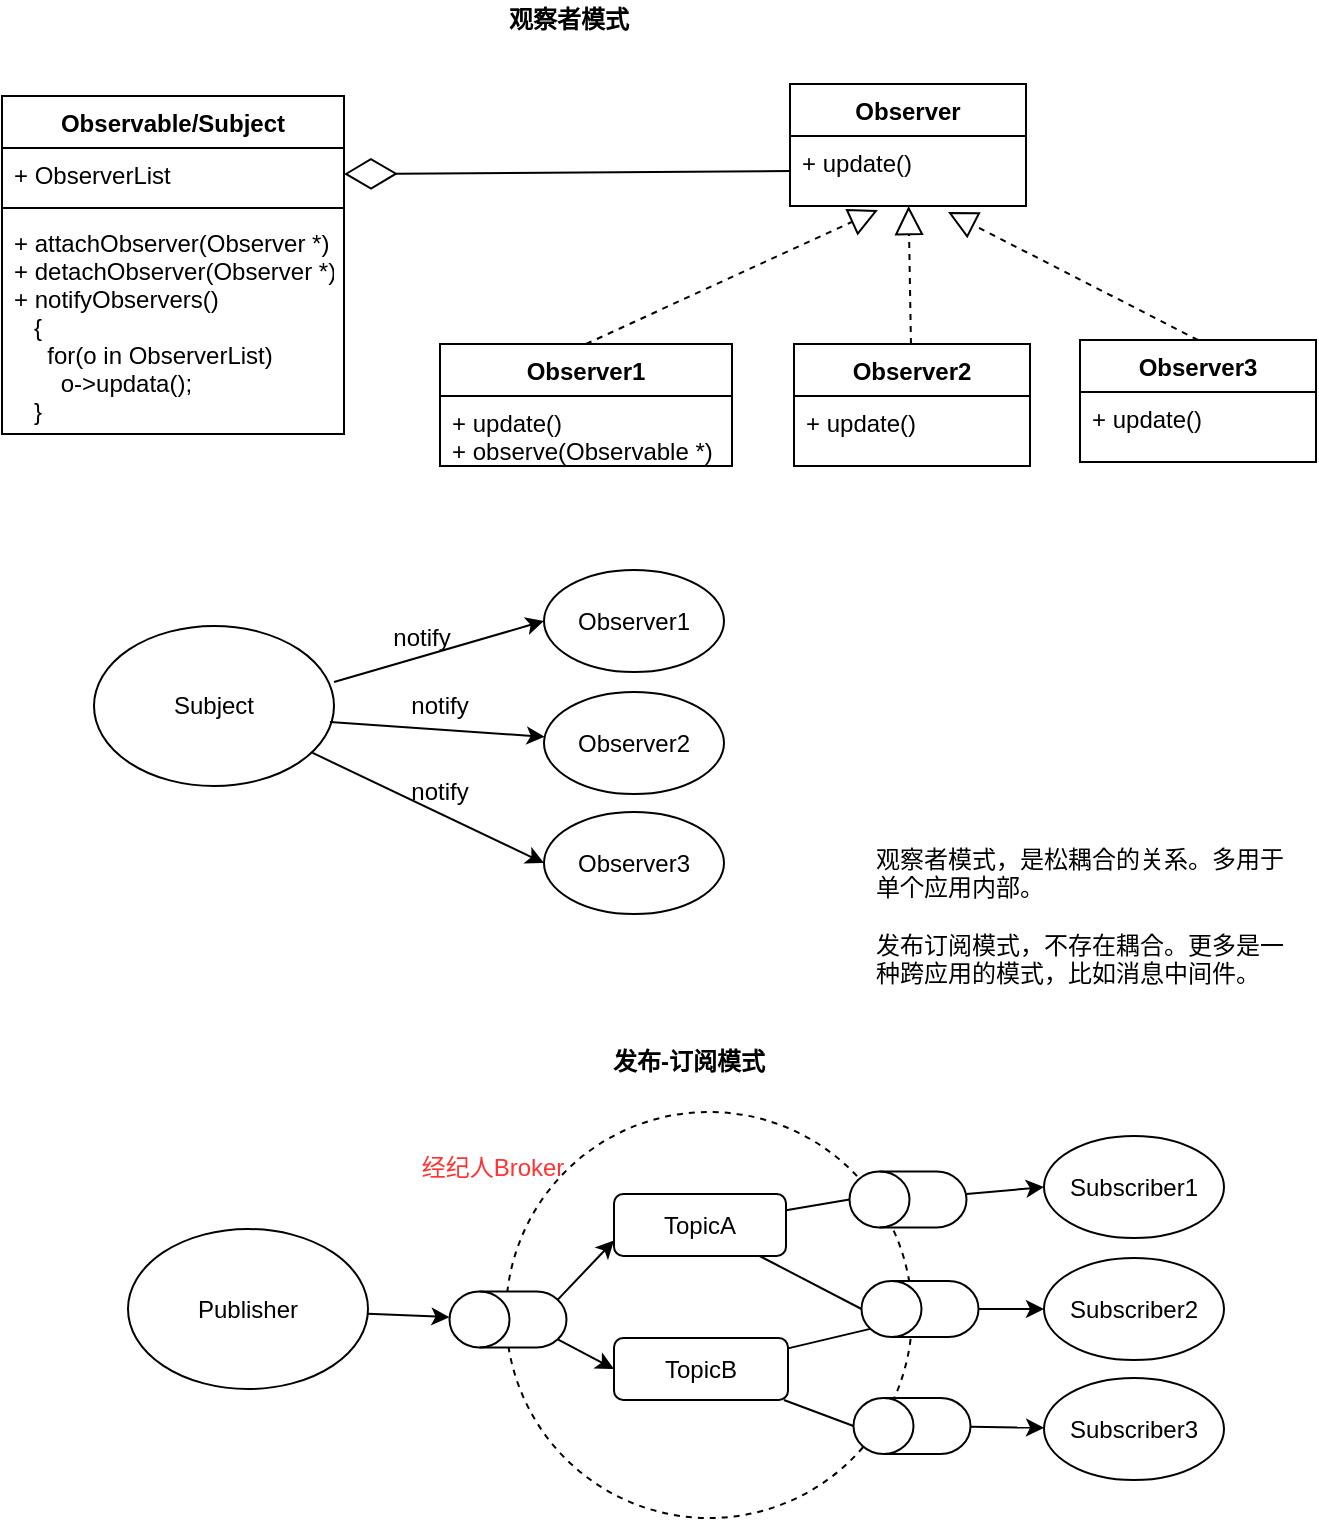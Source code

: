 <mxfile version="13.10.0" type="github">
  <diagram id="3RPK-Q5Vkmhw3wam3qYE" name="第 1 页">
    <mxGraphModel dx="1422" dy="794" grid="0" gridSize="10" guides="1" tooltips="1" connect="1" arrows="1" fold="1" page="1" pageScale="1" pageWidth="827" pageHeight="1169" background="none" math="0" shadow="0">
      <root>
        <mxCell id="0" />
        <mxCell id="1" parent="0" />
        <mxCell id="48_SFCMGathIOX-qwge4-1" value="&lt;b&gt;观察者模式&lt;/b&gt;" style="text;html=1;align=center;verticalAlign=middle;resizable=0;points=[];autosize=1;" vertex="1" parent="1">
          <mxGeometry x="330" y="40" width="80" height="20" as="geometry" />
        </mxCell>
        <mxCell id="48_SFCMGathIOX-qwge4-2" value="Observable/Subject" style="swimlane;fontStyle=1;align=center;verticalAlign=top;childLayout=stackLayout;horizontal=1;startSize=26;horizontalStack=0;resizeParent=1;resizeParentMax=0;resizeLast=0;collapsible=1;marginBottom=0;" vertex="1" parent="1">
          <mxGeometry x="87" y="88" width="171" height="169" as="geometry" />
        </mxCell>
        <mxCell id="48_SFCMGathIOX-qwge4-3" value="+ ObserverList" style="text;strokeColor=none;fillColor=none;align=left;verticalAlign=top;spacingLeft=4;spacingRight=4;overflow=hidden;rotatable=0;points=[[0,0.5],[1,0.5]];portConstraint=eastwest;" vertex="1" parent="48_SFCMGathIOX-qwge4-2">
          <mxGeometry y="26" width="171" height="26" as="geometry" />
        </mxCell>
        <mxCell id="48_SFCMGathIOX-qwge4-4" value="" style="line;strokeWidth=1;fillColor=none;align=left;verticalAlign=middle;spacingTop=-1;spacingLeft=3;spacingRight=3;rotatable=0;labelPosition=right;points=[];portConstraint=eastwest;" vertex="1" parent="48_SFCMGathIOX-qwge4-2">
          <mxGeometry y="52" width="171" height="8" as="geometry" />
        </mxCell>
        <mxCell id="48_SFCMGathIOX-qwge4-5" value="+ attachObserver(Observer *)&#xa;+ detachObserver(Observer *)&#xa;+ notifyObservers()&#xa;   {&#xa;     for(o in ObserverList)&#xa;       o-&gt;updata();&#xa;   }" style="text;strokeColor=none;fillColor=none;align=left;verticalAlign=top;spacingLeft=4;spacingRight=4;overflow=hidden;rotatable=0;points=[[0,0.5],[1,0.5]];portConstraint=eastwest;" vertex="1" parent="48_SFCMGathIOX-qwge4-2">
          <mxGeometry y="60" width="171" height="109" as="geometry" />
        </mxCell>
        <mxCell id="48_SFCMGathIOX-qwge4-10" value="Observer" style="swimlane;fontStyle=1;align=center;verticalAlign=top;childLayout=stackLayout;horizontal=1;startSize=26;horizontalStack=0;resizeParent=1;resizeParentMax=0;resizeLast=0;collapsible=1;marginBottom=0;" vertex="1" parent="1">
          <mxGeometry x="481" y="82" width="118" height="61" as="geometry" />
        </mxCell>
        <mxCell id="48_SFCMGathIOX-qwge4-13" value="+ update()" style="text;strokeColor=none;fillColor=none;align=left;verticalAlign=top;spacingLeft=4;spacingRight=4;overflow=hidden;rotatable=0;points=[[0,0.5],[1,0.5]];portConstraint=eastwest;" vertex="1" parent="48_SFCMGathIOX-qwge4-10">
          <mxGeometry y="26" width="118" height="35" as="geometry" />
        </mxCell>
        <mxCell id="48_SFCMGathIOX-qwge4-14" value="Observer1" style="swimlane;fontStyle=1;align=center;verticalAlign=top;childLayout=stackLayout;horizontal=1;startSize=26;horizontalStack=0;resizeParent=1;resizeParentMax=0;resizeLast=0;collapsible=1;marginBottom=0;" vertex="1" parent="1">
          <mxGeometry x="306" y="212" width="146" height="61" as="geometry" />
        </mxCell>
        <mxCell id="48_SFCMGathIOX-qwge4-15" value="+ update()&#xa;+ observe(Observable *)" style="text;strokeColor=none;fillColor=none;align=left;verticalAlign=top;spacingLeft=4;spacingRight=4;overflow=hidden;rotatable=0;points=[[0,0.5],[1,0.5]];portConstraint=eastwest;" vertex="1" parent="48_SFCMGathIOX-qwge4-14">
          <mxGeometry y="26" width="146" height="35" as="geometry" />
        </mxCell>
        <mxCell id="48_SFCMGathIOX-qwge4-18" value="Observer2" style="swimlane;fontStyle=1;align=center;verticalAlign=top;childLayout=stackLayout;horizontal=1;startSize=26;horizontalStack=0;resizeParent=1;resizeParentMax=0;resizeLast=0;collapsible=1;marginBottom=0;" vertex="1" parent="1">
          <mxGeometry x="483" y="212" width="118" height="61" as="geometry" />
        </mxCell>
        <mxCell id="48_SFCMGathIOX-qwge4-19" value="+ update()" style="text;strokeColor=none;fillColor=none;align=left;verticalAlign=top;spacingLeft=4;spacingRight=4;overflow=hidden;rotatable=0;points=[[0,0.5],[1,0.5]];portConstraint=eastwest;" vertex="1" parent="48_SFCMGathIOX-qwge4-18">
          <mxGeometry y="26" width="118" height="35" as="geometry" />
        </mxCell>
        <mxCell id="48_SFCMGathIOX-qwge4-20" value="Observer3" style="swimlane;fontStyle=1;align=center;verticalAlign=top;childLayout=stackLayout;horizontal=1;startSize=26;horizontalStack=0;resizeParent=1;resizeParentMax=0;resizeLast=0;collapsible=1;marginBottom=0;" vertex="1" parent="1">
          <mxGeometry x="626" y="210" width="118" height="61" as="geometry" />
        </mxCell>
        <mxCell id="48_SFCMGathIOX-qwge4-21" value="+ update()" style="text;strokeColor=none;fillColor=none;align=left;verticalAlign=top;spacingLeft=4;spacingRight=4;overflow=hidden;rotatable=0;points=[[0,0.5],[1,0.5]];portConstraint=eastwest;" vertex="1" parent="48_SFCMGathIOX-qwge4-20">
          <mxGeometry y="26" width="118" height="35" as="geometry" />
        </mxCell>
        <mxCell id="48_SFCMGathIOX-qwge4-22" value="" style="endArrow=block;dashed=1;endFill=0;endSize=12;html=1;exitX=0.5;exitY=0;exitDx=0;exitDy=0;" edge="1" parent="1" source="48_SFCMGathIOX-qwge4-14">
          <mxGeometry width="160" relative="1" as="geometry">
            <mxPoint x="332" y="406" as="sourcePoint" />
            <mxPoint x="525" y="145" as="targetPoint" />
          </mxGeometry>
        </mxCell>
        <mxCell id="48_SFCMGathIOX-qwge4-23" value="" style="endArrow=block;dashed=1;endFill=0;endSize=12;html=1;" edge="1" parent="1" source="48_SFCMGathIOX-qwge4-18" target="48_SFCMGathIOX-qwge4-13">
          <mxGeometry width="160" relative="1" as="geometry">
            <mxPoint x="403" y="222" as="sourcePoint" />
            <mxPoint x="547" y="143" as="targetPoint" />
          </mxGeometry>
        </mxCell>
        <mxCell id="48_SFCMGathIOX-qwge4-24" value="" style="endArrow=block;dashed=1;endFill=0;endSize=12;html=1;exitX=0.5;exitY=0;exitDx=0;exitDy=0;" edge="1" parent="1" source="48_SFCMGathIOX-qwge4-20">
          <mxGeometry width="160" relative="1" as="geometry">
            <mxPoint x="413" y="232" as="sourcePoint" />
            <mxPoint x="560" y="146" as="targetPoint" />
          </mxGeometry>
        </mxCell>
        <mxCell id="48_SFCMGathIOX-qwge4-25" value="" style="endArrow=diamondThin;endFill=0;endSize=24;html=1;exitX=0;exitY=0.5;exitDx=0;exitDy=0;entryX=1;entryY=0.5;entryDx=0;entryDy=0;" edge="1" parent="1" source="48_SFCMGathIOX-qwge4-13" target="48_SFCMGathIOX-qwge4-3">
          <mxGeometry width="160" relative="1" as="geometry">
            <mxPoint x="332" y="406" as="sourcePoint" />
            <mxPoint x="492" y="406" as="targetPoint" />
          </mxGeometry>
        </mxCell>
        <mxCell id="48_SFCMGathIOX-qwge4-26" value="&lt;b&gt;发布-订阅模式&lt;/b&gt;" style="text;html=1;align=center;verticalAlign=middle;resizable=0;points=[];autosize=1;" vertex="1" parent="1">
          <mxGeometry x="387" y="562" width="86" height="18" as="geometry" />
        </mxCell>
        <mxCell id="48_SFCMGathIOX-qwge4-33" style="rounded=0;orthogonalLoop=1;jettySize=auto;html=1;entryX=0;entryY=0.5;entryDx=0;entryDy=0;" edge="1" parent="1" source="48_SFCMGathIOX-qwge4-27" target="48_SFCMGathIOX-qwge4-30">
          <mxGeometry relative="1" as="geometry" />
        </mxCell>
        <mxCell id="48_SFCMGathIOX-qwge4-27" value="Subject" style="ellipse;whiteSpace=wrap;html=1;" vertex="1" parent="1">
          <mxGeometry x="133" y="353" width="120" height="80" as="geometry" />
        </mxCell>
        <mxCell id="48_SFCMGathIOX-qwge4-28" value="Observer1" style="ellipse;whiteSpace=wrap;html=1;" vertex="1" parent="1">
          <mxGeometry x="358" y="325" width="90" height="51" as="geometry" />
        </mxCell>
        <mxCell id="48_SFCMGathIOX-qwge4-29" value="Observer2" style="ellipse;whiteSpace=wrap;html=1;" vertex="1" parent="1">
          <mxGeometry x="358" y="386" width="90" height="51" as="geometry" />
        </mxCell>
        <mxCell id="48_SFCMGathIOX-qwge4-30" value="Observer3" style="ellipse;whiteSpace=wrap;html=1;" vertex="1" parent="1">
          <mxGeometry x="358" y="446" width="90" height="51" as="geometry" />
        </mxCell>
        <mxCell id="48_SFCMGathIOX-qwge4-31" value="" style="endArrow=classic;html=1;exitX=1;exitY=0.35;exitDx=0;exitDy=0;exitPerimeter=0;entryX=0;entryY=0.5;entryDx=0;entryDy=0;" edge="1" parent="1" source="48_SFCMGathIOX-qwge4-27" target="48_SFCMGathIOX-qwge4-28">
          <mxGeometry width="50" height="50" relative="1" as="geometry">
            <mxPoint x="387" y="431" as="sourcePoint" />
            <mxPoint x="437" y="381" as="targetPoint" />
          </mxGeometry>
        </mxCell>
        <mxCell id="48_SFCMGathIOX-qwge4-32" value="" style="endArrow=classic;html=1;exitX=0.983;exitY=0.6;exitDx=0;exitDy=0;exitPerimeter=0;" edge="1" parent="1" source="48_SFCMGathIOX-qwge4-27" target="48_SFCMGathIOX-qwge4-29">
          <mxGeometry width="50" height="50" relative="1" as="geometry">
            <mxPoint x="387" y="431" as="sourcePoint" />
            <mxPoint x="437" y="381" as="targetPoint" />
          </mxGeometry>
        </mxCell>
        <mxCell id="48_SFCMGathIOX-qwge4-34" value="notify" style="text;html=1;strokeColor=none;fillColor=none;align=center;verticalAlign=middle;whiteSpace=wrap;rounded=0;" vertex="1" parent="1">
          <mxGeometry x="277" y="349" width="40" height="20" as="geometry" />
        </mxCell>
        <mxCell id="48_SFCMGathIOX-qwge4-35" value="notify" style="text;html=1;strokeColor=none;fillColor=none;align=center;verticalAlign=middle;whiteSpace=wrap;rounded=0;" vertex="1" parent="1">
          <mxGeometry x="286" y="383" width="40" height="20" as="geometry" />
        </mxCell>
        <mxCell id="48_SFCMGathIOX-qwge4-36" value="notify" style="text;html=1;strokeColor=none;fillColor=none;align=center;verticalAlign=middle;whiteSpace=wrap;rounded=0;" vertex="1" parent="1">
          <mxGeometry x="286" y="426" width="40" height="20" as="geometry" />
        </mxCell>
        <mxCell id="48_SFCMGathIOX-qwge4-65" value="" style="edgeStyle=none;rounded=0;orthogonalLoop=1;jettySize=auto;html=1;endArrow=classic;endFill=1;" edge="1" parent="1" source="48_SFCMGathIOX-qwge4-38" target="48_SFCMGathIOX-qwge4-51">
          <mxGeometry relative="1" as="geometry" />
        </mxCell>
        <mxCell id="48_SFCMGathIOX-qwge4-38" value="Publisher" style="ellipse;whiteSpace=wrap;html=1;" vertex="1" parent="1">
          <mxGeometry x="150" y="654.5" width="120" height="80" as="geometry" />
        </mxCell>
        <mxCell id="48_SFCMGathIOX-qwge4-39" value="Subscriber1" style="ellipse;whiteSpace=wrap;html=1;" vertex="1" parent="1">
          <mxGeometry x="608" y="608" width="90" height="51" as="geometry" />
        </mxCell>
        <mxCell id="48_SFCMGathIOX-qwge4-40" value="Subscriber2" style="ellipse;whiteSpace=wrap;html=1;" vertex="1" parent="1">
          <mxGeometry x="608" y="669" width="90" height="51" as="geometry" />
        </mxCell>
        <mxCell id="48_SFCMGathIOX-qwge4-41" value="Subscriber3" style="ellipse;whiteSpace=wrap;html=1;" vertex="1" parent="1">
          <mxGeometry x="608" y="729" width="90" height="51" as="geometry" />
        </mxCell>
        <mxCell id="48_SFCMGathIOX-qwge4-47" value="" style="ellipse;whiteSpace=wrap;html=1;aspect=fixed;dashed=1;" vertex="1" parent="1">
          <mxGeometry x="339" y="596" width="203" height="203" as="geometry" />
        </mxCell>
        <mxCell id="48_SFCMGathIOX-qwge4-48" value="经纪人Broker" style="text;html=1;align=center;verticalAlign=middle;resizable=0;points=[];autosize=1;fontColor=#FF3333;" vertex="1" parent="1">
          <mxGeometry x="291" y="615" width="81" height="18" as="geometry" />
        </mxCell>
        <mxCell id="48_SFCMGathIOX-qwge4-57" style="edgeStyle=none;rounded=0;orthogonalLoop=1;jettySize=auto;html=1;entryX=0.5;entryY=0;entryDx=0;entryDy=0;entryPerimeter=0;endArrow=none;endFill=0;" edge="1" parent="1" source="48_SFCMGathIOX-qwge4-49" target="48_SFCMGathIOX-qwge4-52">
          <mxGeometry relative="1" as="geometry" />
        </mxCell>
        <mxCell id="48_SFCMGathIOX-qwge4-59" style="edgeStyle=none;rounded=0;orthogonalLoop=1;jettySize=auto;html=1;entryX=0.5;entryY=0;entryDx=0;entryDy=0;entryPerimeter=0;endArrow=none;endFill=0;" edge="1" parent="1" source="48_SFCMGathIOX-qwge4-49" target="48_SFCMGathIOX-qwge4-53">
          <mxGeometry relative="1" as="geometry" />
        </mxCell>
        <mxCell id="48_SFCMGathIOX-qwge4-49" value="TopicA" style="rounded=1;whiteSpace=wrap;html=1;" vertex="1" parent="1">
          <mxGeometry x="393" y="637" width="86" height="31" as="geometry" />
        </mxCell>
        <mxCell id="48_SFCMGathIOX-qwge4-60" style="edgeStyle=none;rounded=0;orthogonalLoop=1;jettySize=auto;html=1;entryX=0.145;entryY=0;entryDx=0;entryDy=4.35;entryPerimeter=0;endArrow=none;endFill=0;" edge="1" parent="1" source="48_SFCMGathIOX-qwge4-50" target="48_SFCMGathIOX-qwge4-53">
          <mxGeometry relative="1" as="geometry" />
        </mxCell>
        <mxCell id="48_SFCMGathIOX-qwge4-61" style="edgeStyle=none;rounded=0;orthogonalLoop=1;jettySize=auto;html=1;entryX=0.5;entryY=0;entryDx=0;entryDy=0;entryPerimeter=0;endArrow=none;endFill=0;" edge="1" parent="1" source="48_SFCMGathIOX-qwge4-50" target="48_SFCMGathIOX-qwge4-54">
          <mxGeometry relative="1" as="geometry" />
        </mxCell>
        <mxCell id="48_SFCMGathIOX-qwge4-50" value="TopicB" style="rounded=1;whiteSpace=wrap;html=1;" vertex="1" parent="1">
          <mxGeometry x="393" y="709" width="87" height="31" as="geometry" />
        </mxCell>
        <mxCell id="48_SFCMGathIOX-qwge4-55" style="edgeStyle=none;rounded=0;orthogonalLoop=1;jettySize=auto;html=1;entryX=0;entryY=0.75;entryDx=0;entryDy=0;exitX=0.855;exitY=1;exitDx=0;exitDy=-4.35;exitPerimeter=0;" edge="1" parent="1" source="48_SFCMGathIOX-qwge4-51" target="48_SFCMGathIOX-qwge4-49">
          <mxGeometry relative="1" as="geometry" />
        </mxCell>
        <mxCell id="48_SFCMGathIOX-qwge4-56" style="edgeStyle=none;rounded=0;orthogonalLoop=1;jettySize=auto;html=1;entryX=0;entryY=0.5;entryDx=0;entryDy=0;exitX=0.145;exitY=1;exitDx=0;exitDy=-4.35;exitPerimeter=0;" edge="1" parent="1" source="48_SFCMGathIOX-qwge4-51" target="48_SFCMGathIOX-qwge4-50">
          <mxGeometry relative="1" as="geometry" />
        </mxCell>
        <mxCell id="48_SFCMGathIOX-qwge4-51" value="" style="shape=cylinder3;whiteSpace=wrap;html=1;boundedLbl=1;backgroundOutline=1;size=15;rotation=-90;" vertex="1" parent="1">
          <mxGeometry x="326" y="670.5" width="28" height="58.5" as="geometry" />
        </mxCell>
        <mxCell id="48_SFCMGathIOX-qwge4-62" value="" style="edgeStyle=none;rounded=0;orthogonalLoop=1;jettySize=auto;html=1;endArrow=classic;endFill=1;entryX=0;entryY=0.5;entryDx=0;entryDy=0;" edge="1" parent="1" source="48_SFCMGathIOX-qwge4-52" target="48_SFCMGathIOX-qwge4-39">
          <mxGeometry relative="1" as="geometry" />
        </mxCell>
        <mxCell id="48_SFCMGathIOX-qwge4-52" value="" style="shape=cylinder3;whiteSpace=wrap;html=1;boundedLbl=1;backgroundOutline=1;size=15;rotation=-90;" vertex="1" parent="1">
          <mxGeometry x="526" y="610.5" width="28" height="58.5" as="geometry" />
        </mxCell>
        <mxCell id="48_SFCMGathIOX-qwge4-63" value="" style="edgeStyle=none;rounded=0;orthogonalLoop=1;jettySize=auto;html=1;endArrow=classic;endFill=1;" edge="1" parent="1" source="48_SFCMGathIOX-qwge4-53" target="48_SFCMGathIOX-qwge4-40">
          <mxGeometry relative="1" as="geometry" />
        </mxCell>
        <mxCell id="48_SFCMGathIOX-qwge4-53" value="" style="shape=cylinder3;whiteSpace=wrap;html=1;boundedLbl=1;backgroundOutline=1;size=15;rotation=-90;" vertex="1" parent="1">
          <mxGeometry x="532" y="665.25" width="28" height="58.5" as="geometry" />
        </mxCell>
        <mxCell id="48_SFCMGathIOX-qwge4-64" value="" style="edgeStyle=none;rounded=0;orthogonalLoop=1;jettySize=auto;html=1;endArrow=classic;endFill=1;" edge="1" parent="1" source="48_SFCMGathIOX-qwge4-54" target="48_SFCMGathIOX-qwge4-41">
          <mxGeometry relative="1" as="geometry" />
        </mxCell>
        <mxCell id="48_SFCMGathIOX-qwge4-54" value="" style="shape=cylinder3;whiteSpace=wrap;html=1;boundedLbl=1;backgroundOutline=1;size=15;rotation=-90;" vertex="1" parent="1">
          <mxGeometry x="528" y="723.75" width="28" height="58.5" as="geometry" />
        </mxCell>
        <mxCell id="48_SFCMGathIOX-qwge4-66" value="&lt;div style=&quot;text-align: left&quot;&gt;&lt;span&gt;观察者模式，是松耦合的关系。多用于单个应用内部。&lt;/span&gt;&lt;/div&gt;&lt;div style=&quot;text-align: left&quot;&gt;&lt;br&gt;&lt;/div&gt;&lt;div style=&quot;text-align: left&quot;&gt;&lt;span&gt;发布订阅模式，不存在耦合。更多是一种跨应用的模式，比如消息中间件。&lt;/span&gt;&lt;/div&gt;" style="text;html=1;strokeColor=none;fillColor=none;align=center;verticalAlign=middle;whiteSpace=wrap;rounded=0;" vertex="1" parent="1">
          <mxGeometry x="523" y="446" width="211" height="104.5" as="geometry" />
        </mxCell>
      </root>
    </mxGraphModel>
  </diagram>
</mxfile>
